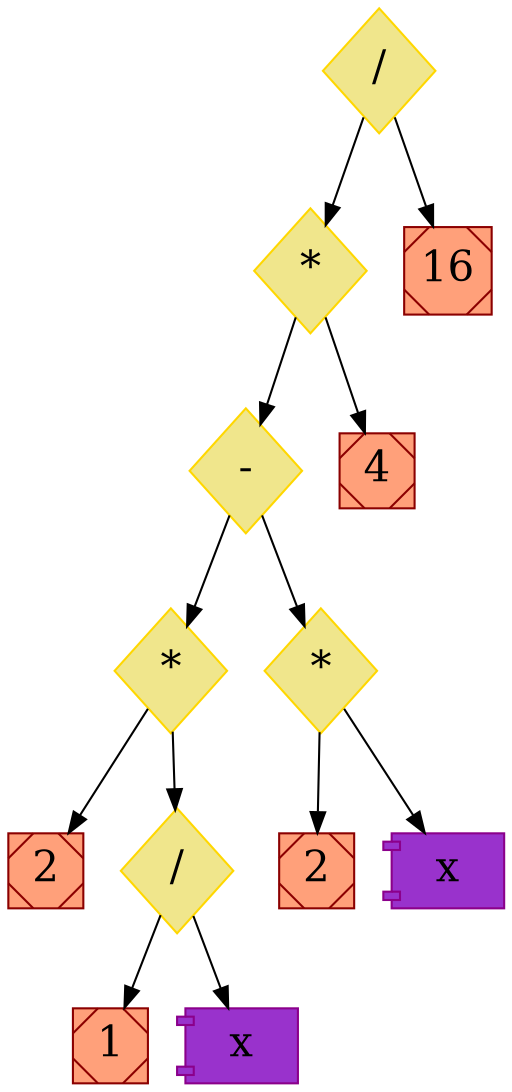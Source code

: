 digraph {
	node[color = "#000000", fontsize = 20];
	edge[color = "#000000", fontsize = 20];
		hey47[label = "/", shape = "diamond", color="#FFD700", style="filled", fillcolor = "#F0E68C"];
		hey47->hey48;
		hey48[label = "*", shape = "diamond", color="#FFD700", style="filled", fillcolor = "#F0E68C"];
		hey48->hey49;
		hey49[label = "-", shape = "diamond", color="#FFD700", style="filled", fillcolor = "#F0E68C"];
		hey49->hey50;
		hey50[label = "*", shape = "diamond", color="#FFD700", style="filled", fillcolor = "#F0E68C"];
		hey50->hey51;
		hey51[label = "2", shape = "Msquare", color="#8B0000", style="filled", fillcolor = "#FFA07A"];
		hey50->hey52;
		hey52[label = "/", shape = "diamond", color="#FFD700", style="filled", fillcolor = "#F0E68C"];
		hey52->hey53;
		hey53[label = "1", shape = "Msquare", color="#8B0000", style="filled", fillcolor = "#FFA07A"];
		hey52->hey54;
		hey54[label = "x", shape = "component", color="#8B008B", style="filled", fillcolor = "#9932CC"];
		hey49->hey55;
		hey55[label = "*", shape = "diamond", color="#FFD700", style="filled", fillcolor = "#F0E68C"];
		hey55->hey56;
		hey56[label = "2", shape = "Msquare", color="#8B0000", style="filled", fillcolor = "#FFA07A"];
		hey55->hey57;
		hey57[label = "x", shape = "component", color="#8B008B", style="filled", fillcolor = "#9932CC"];
		hey48->hey58;
		hey58[label = "4", shape = "Msquare", color="#8B0000", style="filled", fillcolor = "#FFA07A"];
		hey47->hey59;
		hey59[label = "16", shape = "Msquare", color="#8B0000", style="filled", fillcolor = "#FFA07A"];
}